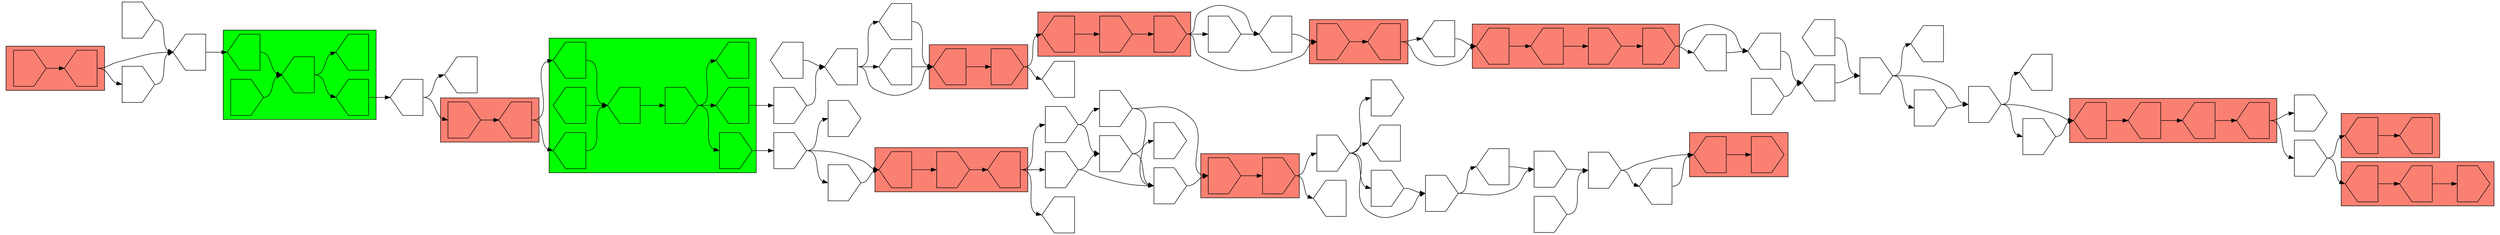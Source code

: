 digraph asm {
	rotate=90;
	edge [headport=n,tailport=s];
subgraph cluster_C16942_12845_20288 {
	16942 [label="",height=1,width=1,shape=house];
	12845 [label="",height=1,width=1,shape=invhouse];
	20288 [label="",height=1,width=1,shape=invhouse];
	style=filled;
	fillcolor=salmon;
}
subgraph cluster_C4428_7299 {
	4428 [label="",height=1,width=1,shape=invhouse];
	7299 [label="",height=1,width=1,shape=house];
	style=filled;
	fillcolor=salmon;
}
subgraph cluster_C6406_7971_19369_4497 {
	6406 [label="",height=1,width=1,shape=house];
	7971 [label="",height=1,width=1,shape=house];
	19369 [label="",height=1,width=1,shape=invhouse];
	4497 [label="",height=1,width=1,shape=invhouse];
	style=filled;
	fillcolor=salmon;
}
subgraph cluster_C6635_1335_7840_4459 {
	6635 [label="",height=1,width=1,shape=house];
	1335 [label="",height=1,width=1,shape=house];
	7840 [label="",height=1,width=1,shape=house];
	4459 [label="",height=1,width=1,shape=house];
	style=filled;
	fillcolor=salmon;
}
subgraph cluster_C9607_1748_11678 {
	9607 [label="",height=1,width=1,shape=house];
	1748 [label="",height=1,width=1,shape=house];
	11678 [label="",height=1,width=1,shape=invhouse];
	style=filled;
	fillcolor=salmon;
}
subgraph cluster_C12485_9604 {
	12485 [label="",height=1,width=1,shape=house];
	9604 [label="",height=1,width=1,shape=house];
	style=filled;
	fillcolor=salmon;
}
subgraph cluster_C7898_1689 {
	7898 [label="",height=1,width=1,shape=house];
	1689 [label="",height=1,width=1,shape=invhouse];
	style=filled;
	fillcolor=salmon;
}
subgraph cluster_R10514_10564_12989_1979_11516_2790_5111_18855 {
	10514 [label="",height=1,width=1,shape=house];
	10564 [label="",height=1,width=1,shape=house];
	12989 [label="",height=1,width=1,shape=house];
	1979 [label="",height=1,width=1,shape=house];
	11516 [label="",height=1,width=1,shape=invhouse];
	2790 [label="",height=1,width=1,shape=invhouse];
	5111 [label="",height=1,width=1,shape=house];
	18855 [label="",height=1,width=1,shape=house];
	style=filled;
	fillcolor=green;
}
subgraph cluster_C13580_1108_2006 {
	13580 [label="",height=1,width=1,shape=house];
	1108 [label="",height=1,width=1,shape=invhouse];
	2006 [label="",height=1,width=1,shape=house];
	style=filled;
	fillcolor=salmon;
}
subgraph cluster_C4195_4258 {
	4195 [label="",height=1,width=1,shape=invhouse];
	4258 [label="",height=1,width=1,shape=invhouse];
	style=filled;
	fillcolor=salmon;
}
subgraph cluster_C21501_13711 {
	21501 [label="",height=1,width=1,shape=house];
	13711 [label="",height=1,width=1,shape=invhouse];
	style=filled;
	fillcolor=salmon;
}
subgraph cluster_C8811_4677 {
	8811 [label="",height=1,width=1,shape=invhouse];
	4677 [label="",height=1,width=1,shape=house];
	style=filled;
	fillcolor=salmon;
}
subgraph cluster_R5689_11191_20966_8006_8762 {
	5689 [label="",height=1,width=1,shape=house];
	11191 [label="",height=1,width=1,shape=invhouse];
	20966 [label="",height=1,width=1,shape=house];
	8006 [label="",height=1,width=1,shape=house];
	8762 [label="",height=1,width=1,shape=house];
	style=filled;
	fillcolor=green;
}
subgraph cluster_C17905_5358 {
	17905 [label="",height=1,width=1,shape=invhouse];
	5358 [label="",height=1,width=1,shape=house];
	style=filled;
	fillcolor=salmon;
}
	6499 [label="",height=1,width=1,shape=house];
	2808 [label="",height=1,width=1,shape=house];
	4431 [label="",height=1,width=1,shape=invhouse];
	3550 [label="",height=1,width=1,shape=invhouse];
	4537 [label="",height=1,width=1,shape=invhouse];
	15635 [label="",height=1,width=1,shape=invhouse];
	12805 [label="",height=1,width=1,shape=invhouse];
	8679 [label="",height=1,width=1,shape=house];
	12129 [label="",height=1,width=1,shape=invhouse];
	18793 [label="",height=1,width=1,shape=house];
	12594 [label="",height=1,width=1,shape=house];
	14200 [label="",height=1,width=1,shape=invhouse];
	15292 [label="",height=1,width=1,shape=house];
	17921 [label="",height=1,width=1,shape=house];
	13341 [label="",height=1,width=1,shape=house];
	5513 [label="",height=1,width=1,shape=invhouse];
	14827 [label="",height=1,width=1,shape=house];
	3536 [label="",height=1,width=1,shape=house];
	6159 [label="",height=1,width=1,shape=house];
	17339 [label="",height=1,width=1,shape=house];
	9018 [label="",height=1,width=1,shape=invhouse];
	2292 [label="",height=1,width=1,shape=invhouse];
	12015 [label="",height=1,width=1,shape=invhouse];
	10366 [label="",height=1,width=1,shape=invhouse];
	13859 [label="",height=1,width=1,shape=invhouse];
	15274 [label="",height=1,width=1,shape=invhouse];
	8405 [label="",height=1,width=1,shape=invhouse];
	3714 [label="",height=1,width=1,shape=invhouse];
	7056 [label="",height=1,width=1,shape=invhouse];
	3520 [label="",height=1,width=1,shape=invhouse];
	15364 [label="",height=1,width=1,shape=house];
	16832 [label="",height=1,width=1,shape=invhouse];
	15491 [label="",height=1,width=1,shape=house];
	16482 [label="",height=1,width=1,shape=invhouse];
	15244 [label="",height=1,width=1,shape=house];
	16489 [label="",height=1,width=1,shape=invhouse];
	8654 [label="",height=1,width=1,shape=house];
	17318 [label="",height=1,width=1,shape=invhouse];
	11504 [label="",height=1,width=1,shape=invhouse];
	15289 [label="",height=1,width=1,shape=invhouse];
	13064 [label="",height=1,width=1,shape=house];
	18731 [label="",height=1,width=1,shape=invhouse];
	3262 [label="",height=1,width=1,shape=house];
	8805 [label="",height=1,width=1,shape=house];
	3561 [label="",height=1,width=1,shape=house];
	12119 [label="",height=1,width=1,shape=invhouse];
	7084 [label="",height=1,width=1,shape=invhouse];
	18606 [label="",height=1,width=1,shape=house];
	16942 -> 12845
	12845 -> 20288
	20288 -> 4428
	20288 -> 5513
	20288 -> 13341
	4428 -> 7299
	7299 -> 6406
	7299 -> 17921
	6406 -> 7971
	7971 -> 19369
	19369 -> 4497
	4497 -> 6499
	4497 -> 15292
	6499 -> 2808
	2808 -> 4431
	4431 -> 3550
	4431 -> 12129
	4431 -> 18793
	3550 -> 6635
	3550 -> 8679
	3550 -> 12805
	6635 -> 1335
	1335 -> 7840
	7840 -> 4459
	4459 -> 4537
	4459 -> 15635
	4537 -> 9607
	4537 -> 12485
	9607 -> 1748
	1748 -> 11678
	12485 -> 9604
	12805 -> 6635
	12129 -> 3550
	12594 -> 4431
	14200 -> 2808
	15292 -> 6499
	17921 -> 6406
	13341 -> 4428
	5513 -> 13341
	1689 -> 14827
	1689 -> 16942
	7898 -> 1689
	3536 -> 6159
	3536 -> 7898
	3536 -> 17339
	6159 -> 7898
	17339 -> 7898
	9018 -> 3536
	5111 -> 9018
	11516 -> 2790
	11516 -> 5111
	11516 -> 18855
	2790 -> 2292
	2292 -> 12015
	2292 -> 13580
	2292 -> 18731
	13580 -> 1108
	1108 -> 2006
	2006 -> 10366
	2006 -> 11504
	2006 -> 13064
	10366 -> 13859
	10366 -> 15274
	13859 -> 15274
	13859 -> 15289
	15274 -> 4195
	4195 -> 4258
	4258 -> 8405
	4258 -> 8654
	8405 -> 3714
	8405 -> 15244
	8405 -> 16482
	8405 -> 16489
	3714 -> 7056
	3714 -> 15491
	7056 -> 3520
	3520 -> 15364
	3520 -> 21501
	15364 -> 21501
	21501 -> 13711
	16832 -> 3520
	15491 -> 7056
	16482 -> 3714
	17318 -> 4195
	17318 -> 15274
	11504 -> 13859
	11504 -> 17318
	18731 -> 13580
	1979 -> 11516
	10514 -> 1979
	4677 -> 10514
	4677 -> 12989
	12989 -> 1979
	8811 -> 4677
	3262 -> 8805
	3262 -> 8811
	8006 -> 3262
	20966 -> 8006
	20966 -> 8762
	5689 -> 20966
	3561 -> 5689
	5358 -> 3561
	5358 -> 12119
	12119 -> 3561
	17905 -> 5358
	7084 -> 3561
	11191 -> 20966
	10564 -> 1979
	18606 -> 3536
}